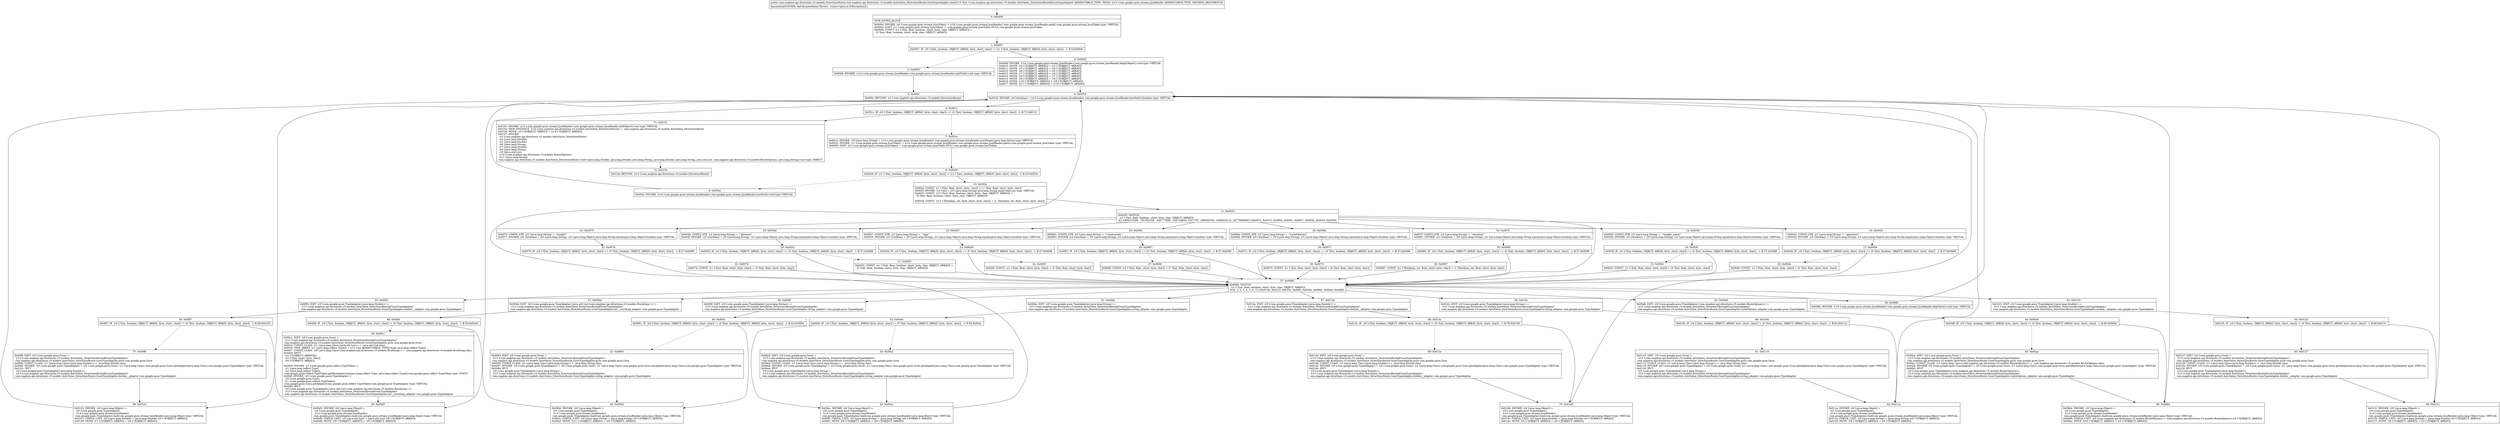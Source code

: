 digraph "CFG forcom.mapbox.api.directions.v5.models.AutoValue_DirectionsRoute.GsonTypeAdapter.read(Lcom\/google\/gson\/stream\/JsonReader;)Lcom\/mapbox\/api\/directions\/v5\/models\/DirectionsRoute;" {
Node_0 [shape=record,label="{0\:\ 0x0000|MTH_ENTER_BLOCK\l|0x0000: INVOKE  (r0 I:com.google.gson.stream.JsonToken) = (r14 I:com.google.gson.stream.JsonReader) com.google.gson.stream.JsonReader.peek():com.google.gson.stream.JsonToken type: VIRTUAL \l0x0004: SGET  (r1 I:com.google.gson.stream.JsonToken) =  com.google.gson.stream.JsonToken.NULL com.google.gson.stream.JsonToken \l0x0006: CONST  (r2 I:?[int, float, boolean, short, byte, char, OBJECT, ARRAY]) = \l  (0 ?[int, float, boolean, short, byte, char, OBJECT, ARRAY])\l \l}"];
Node_1 [shape=record,label="{1\:\ 0x0007|0x0007: IF  (r0 I:?[int, boolean, OBJECT, ARRAY, byte, short, char]) != (r1 I:?[int, boolean, OBJECT, ARRAY, byte, short, char])  \-\> B:4:0x000d \l}"];
Node_2 [shape=record,label="{2\:\ 0x0009|0x0009: INVOKE  (r14 I:com.google.gson.stream.JsonReader) com.google.gson.stream.JsonReader.nextNull():void type: VIRTUAL \l}"];
Node_3 [shape=record,label="{3\:\ 0x000c|0x000c: RETURN  (r2 I:com.mapbox.api.directions.v5.models.DirectionsRoute) \l}"];
Node_4 [shape=record,label="{4\:\ 0x000d|0x000d: INVOKE  (r14 I:com.google.gson.stream.JsonReader) com.google.gson.stream.JsonReader.beginObject():void type: VIRTUAL \l0x0010: MOVE  (r4 I:?[OBJECT, ARRAY]) = (r2 I:?[OBJECT, ARRAY]) \l0x0011: MOVE  (r5 I:?[OBJECT, ARRAY]) = (r4 I:?[OBJECT, ARRAY]) \l0x0012: MOVE  (r6 I:?[OBJECT, ARRAY]) = (r5 I:?[OBJECT, ARRAY]) \l0x0013: MOVE  (r7 I:?[OBJECT, ARRAY]) = (r6 I:?[OBJECT, ARRAY]) \l0x0014: MOVE  (r8 I:?[OBJECT, ARRAY]) = (r7 I:?[OBJECT, ARRAY]) \l0x0015: MOVE  (r9 I:?[OBJECT, ARRAY]) = (r8 I:?[OBJECT, ARRAY]) \l0x0016: MOVE  (r10 I:?[OBJECT, ARRAY]) = (r9 I:?[OBJECT, ARRAY]) \l0x0017: MOVE  (r11 I:?[OBJECT, ARRAY]) = (r10 I:?[OBJECT, ARRAY]) \l}"];
Node_5 [shape=record,label="{5\:\ 0x0018|0x0018: INVOKE  (r0 I:boolean) = (r14 I:com.google.gson.stream.JsonReader) com.google.gson.stream.JsonReader.hasNext():boolean type: VIRTUAL \l}"];
Node_6 [shape=record,label="{6\:\ 0x001c|0x001c: IF  (r0 I:?[int, boolean, OBJECT, ARRAY, byte, short, char]) == (0 ?[int, boolean, OBJECT, ARRAY, byte, short, char])  \-\> B:71:0x0151 \l}"];
Node_7 [shape=record,label="{7\:\ 0x001e|0x001e: INVOKE  (r0 I:java.lang.String) = (r14 I:com.google.gson.stream.JsonReader) com.google.gson.stream.JsonReader.nextName():java.lang.String type: VIRTUAL \l0x0022: INVOKE  (r1 I:com.google.gson.stream.JsonToken) = (r14 I:com.google.gson.stream.JsonReader) com.google.gson.stream.JsonReader.peek():com.google.gson.stream.JsonToken type: VIRTUAL \l0x0026: SGET  (r2 I:com.google.gson.stream.JsonToken) =  com.google.gson.stream.JsonToken.NULL com.google.gson.stream.JsonToken \l}"];
Node_8 [shape=record,label="{8\:\ 0x0028|0x0028: IF  (r1 I:?[int, boolean, OBJECT, ARRAY, byte, short, char]) != (r2 I:?[int, boolean, OBJECT, ARRAY, byte, short, char])  \-\> B:10:0x002e \l}"];
Node_9 [shape=record,label="{9\:\ 0x002a|0x002a: INVOKE  (r14 I:com.google.gson.stream.JsonReader) com.google.gson.stream.JsonReader.nextNull():void type: VIRTUAL \l}"];
Node_10 [shape=record,label="{10\:\ 0x002e|0x002e: CONST  (r1 I:?[int, float, short, byte, char]) = (\-1 ?[int, float, short, byte, char]) \l0x002f: INVOKE  (r2 I:int) = (r0 I:java.lang.String) java.lang.String.hashCode():int type: VIRTUAL \l0x0033: CONST  (r3 I:?[int, float, boolean, short, byte, char, OBJECT, ARRAY]) = \l  (0 ?[int, float, boolean, short, byte, char, OBJECT, ARRAY])\l \l0x0034: CONST  (r12 I:?[boolean, int, float, short, byte, char]) = (1 ?[boolean, int, float, short, byte, char]) \l}"];
Node_11 [shape=record,label="{11\:\ 0x0035|0x0035: SWITCH  \l  (r2 I:?[int, float, boolean, short, byte, char, OBJECT, ARRAY])\l k:[\-1992012396, \-791592328, \-445777899, \-264720852, 3317797, 288459765, 1846020210, 2077998066] t:[0x007f, 0x0075, 0x006b, 0x0061, 0x0057, 0x004d, 0x0043, 0x0039] \l}"];
Node_13 [shape=record,label="{13\:\ 0x0039|0x0039: CONST_STR  (r2 I:java.lang.String) =  \"weight_name\" \l0x003b: INVOKE  (r0 I:boolean) = (r0 I:java.lang.String), (r2 I:java.lang.Object) java.lang.String.equals(java.lang.Object):boolean type: VIRTUAL \l}"];
Node_14 [shape=record,label="{14\:\ 0x003f|0x003f: IF  (r0 I:?[int, boolean, OBJECT, ARRAY, byte, short, char]) == (0 ?[int, boolean, OBJECT, ARRAY, byte, short, char])  \-\> B:37:0x0088 \l}"];
Node_15 [shape=record,label="{15\:\ 0x0041|0x0041: CONST  (r1 I:?[int, float, short, byte, char]) = (4 ?[int, float, short, byte, char]) \l}"];
Node_16 [shape=record,label="{16\:\ 0x0043|0x0043: CONST_STR  (r2 I:java.lang.String) =  \"geometry\" \l0x0045: INVOKE  (r0 I:boolean) = (r0 I:java.lang.String), (r2 I:java.lang.Object) java.lang.String.equals(java.lang.Object):boolean type: VIRTUAL \l}"];
Node_17 [shape=record,label="{17\:\ 0x0049|0x0049: IF  (r0 I:?[int, boolean, OBJECT, ARRAY, byte, short, char]) == (0 ?[int, boolean, OBJECT, ARRAY, byte, short, char])  \-\> B:37:0x0088 \l}"];
Node_18 [shape=record,label="{18\:\ 0x004b|0x004b: CONST  (r1 I:?[int, float, short, byte, char]) = (2 ?[int, float, short, byte, char]) \l}"];
Node_19 [shape=record,label="{19\:\ 0x004d|0x004d: CONST_STR  (r2 I:java.lang.String) =  \"distance\" \l0x004f: INVOKE  (r0 I:boolean) = (r0 I:java.lang.String), (r2 I:java.lang.Object) java.lang.String.equals(java.lang.Object):boolean type: VIRTUAL \l}"];
Node_20 [shape=record,label="{20\:\ 0x0053|0x0053: IF  (r0 I:?[int, boolean, OBJECT, ARRAY, byte, short, char]) == (0 ?[int, boolean, OBJECT, ARRAY, byte, short, char])  \-\> B:37:0x0088 \l}"];
Node_21 [shape=record,label="{21\:\ 0x0055|0x0055: CONST  (r1 I:?[int, float, boolean, short, byte, char, OBJECT, ARRAY]) = \l  (0 ?[int, float, boolean, short, byte, char, OBJECT, ARRAY])\l \l}"];
Node_22 [shape=record,label="{22\:\ 0x0057|0x0057: CONST_STR  (r2 I:java.lang.String) =  \"legs\" \l0x0059: INVOKE  (r0 I:boolean) = (r0 I:java.lang.String), (r2 I:java.lang.Object) java.lang.String.equals(java.lang.Object):boolean type: VIRTUAL \l}"];
Node_23 [shape=record,label="{23\:\ 0x005d|0x005d: IF  (r0 I:?[int, boolean, OBJECT, ARRAY, byte, short, char]) == (0 ?[int, boolean, OBJECT, ARRAY, byte, short, char])  \-\> B:37:0x0088 \l}"];
Node_24 [shape=record,label="{24\:\ 0x005f|0x005f: CONST  (r1 I:?[int, float, short, byte, char]) = (5 ?[int, float, short, byte, char]) \l}"];
Node_25 [shape=record,label="{25\:\ 0x0061|0x0061: CONST_STR  (r2 I:java.lang.String) =  \"voiceLocale\" \l0x0063: INVOKE  (r0 I:boolean) = (r0 I:java.lang.String), (r2 I:java.lang.Object) java.lang.String.equals(java.lang.Object):boolean type: VIRTUAL \l}"];
Node_26 [shape=record,label="{26\:\ 0x0067|0x0067: IF  (r0 I:?[int, boolean, OBJECT, ARRAY, byte, short, char]) == (0 ?[int, boolean, OBJECT, ARRAY, byte, short, char])  \-\> B:37:0x0088 \l}"];
Node_27 [shape=record,label="{27\:\ 0x0069|0x0069: CONST  (r1 I:?[int, float, short, byte, char]) = (7 ?[int, float, short, byte, char]) \l}"];
Node_28 [shape=record,label="{28\:\ 0x006b|0x006b: CONST_STR  (r2 I:java.lang.String) =  \"routeOptions\" \l0x006d: INVOKE  (r0 I:boolean) = (r0 I:java.lang.String), (r2 I:java.lang.Object) java.lang.String.equals(java.lang.Object):boolean type: VIRTUAL \l}"];
Node_29 [shape=record,label="{29\:\ 0x0071|0x0071: IF  (r0 I:?[int, boolean, OBJECT, ARRAY, byte, short, char]) == (0 ?[int, boolean, OBJECT, ARRAY, byte, short, char])  \-\> B:37:0x0088 \l}"];
Node_30 [shape=record,label="{30\:\ 0x0073|0x0073: CONST  (r1 I:?[int, float, short, byte, char]) = (6 ?[int, float, short, byte, char]) \l}"];
Node_31 [shape=record,label="{31\:\ 0x0075|0x0075: CONST_STR  (r2 I:java.lang.String) =  \"weight\" \l0x0077: INVOKE  (r0 I:boolean) = (r0 I:java.lang.String), (r2 I:java.lang.Object) java.lang.String.equals(java.lang.Object):boolean type: VIRTUAL \l}"];
Node_32 [shape=record,label="{32\:\ 0x007b|0x007b: IF  (r0 I:?[int, boolean, OBJECT, ARRAY, byte, short, char]) == (0 ?[int, boolean, OBJECT, ARRAY, byte, short, char])  \-\> B:37:0x0088 \l}"];
Node_33 [shape=record,label="{33\:\ 0x007d|0x007d: CONST  (r1 I:?[int, float, short, byte, char]) = (3 ?[int, float, short, byte, char]) \l}"];
Node_34 [shape=record,label="{34\:\ 0x007f|0x007f: CONST_STR  (r2 I:java.lang.String) =  \"duration\" \l0x0081: INVOKE  (r0 I:boolean) = (r0 I:java.lang.String), (r2 I:java.lang.Object) java.lang.String.equals(java.lang.Object):boolean type: VIRTUAL \l}"];
Node_35 [shape=record,label="{35\:\ 0x0085|0x0085: IF  (r0 I:?[int, boolean, OBJECT, ARRAY, byte, short, char]) == (0 ?[int, boolean, OBJECT, ARRAY, byte, short, char])  \-\> B:37:0x0088 \l}"];
Node_36 [shape=record,label="{36\:\ 0x0087|0x0087: CONST  (r1 I:?[boolean, int, float, short, byte, char]) = (1 ?[boolean, int, float, short, byte, char]) \l}"];
Node_37 [shape=record,label="{37\:\ 0x0088|0x0088: SWITCH  \l  (r1 I:?[int, float, boolean, short, byte, char, OBJECT, ARRAY])\l k:[0, 1, 2, 3, 4, 5, 6, 7] t:[0x013a, 0x0123, 0x010c, 0x00f5, 0x00de, 0x00bd, 0x00a6, 0x008f] \l}"];
Node_38 [shape=record,label="{38\:\ 0x008b|0x008b: INVOKE  (r14 I:com.google.gson.stream.JsonReader) com.google.gson.stream.JsonReader.skipValue():void type: VIRTUAL \l}"];
Node_39 [shape=record,label="{39\:\ 0x008f|0x008f: IGET  (r0 I:com.google.gson.TypeAdapter\<java.lang.String\>) = \l  (r13 I:com.mapbox.api.directions.v5.models.AutoValue_DirectionsRoute$GsonTypeAdapter)\l com.mapbox.api.directions.v5.models.AutoValue_DirectionsRoute.GsonTypeAdapter.string_adapter com.google.gson.TypeAdapter \l}"];
Node_40 [shape=record,label="{40\:\ 0x0091|0x0091: IF  (r0 I:?[int, boolean, OBJECT, ARRAY, byte, short, char]) != (0 ?[int, boolean, OBJECT, ARRAY, byte, short, char])  \-\> B:42:0x009d \l}"];
Node_41 [shape=record,label="{41\:\ 0x0093|0x0093: IGET  (r0 I:com.google.gson.Gson) = \l  (r13 I:com.mapbox.api.directions.v5.models.AutoValue_DirectionsRoute$GsonTypeAdapter)\l com.mapbox.api.directions.v5.models.AutoValue_DirectionsRoute.GsonTypeAdapter.gson com.google.gson.Gson \l0x0095: CONST_CLASS  (r1 I:java.lang.Class\<java.lang.String\>) =  java.lang.String.class \l0x0097: INVOKE  (r0 I:com.google.gson.TypeAdapter) = (r0 I:com.google.gson.Gson), (r1 I:java.lang.Class) com.google.gson.Gson.getAdapter(java.lang.Class):com.google.gson.TypeAdapter type: VIRTUAL \l0x009b: IPUT  \l  (r0 I:com.google.gson.TypeAdapter\<java.lang.String\>)\l  (r13 I:com.mapbox.api.directions.v5.models.AutoValue_DirectionsRoute$GsonTypeAdapter)\l com.mapbox.api.directions.v5.models.AutoValue_DirectionsRoute.GsonTypeAdapter.string_adapter com.google.gson.TypeAdapter \l}"];
Node_42 [shape=record,label="{42\:\ 0x009d|0x009d: INVOKE  (r0 I:java.lang.Object) = \l  (r0 I:com.google.gson.TypeAdapter)\l  (r14 I:com.google.gson.stream.JsonReader)\l com.google.gson.TypeAdapter.read(com.google.gson.stream.JsonReader):java.lang.Object type: VIRTUAL \l0x00a1: CHECK_CAST  (r0 I:java.lang.String) = (java.lang.String) (r0 I:?[OBJECT, ARRAY]) \l0x00a3: MOVE  (r11 I:?[OBJECT, ARRAY]) = (r0 I:?[OBJECT, ARRAY]) \l}"];
Node_43 [shape=record,label="{43\:\ 0x00a6|0x00a6: IGET  (r0 I:com.google.gson.TypeAdapter\<com.mapbox.api.directions.v5.models.RouteOptions\>) = \l  (r13 I:com.mapbox.api.directions.v5.models.AutoValue_DirectionsRoute$GsonTypeAdapter)\l com.mapbox.api.directions.v5.models.AutoValue_DirectionsRoute.GsonTypeAdapter.routeOptions_adapter com.google.gson.TypeAdapter \l}"];
Node_44 [shape=record,label="{44\:\ 0x00a8|0x00a8: IF  (r0 I:?[int, boolean, OBJECT, ARRAY, byte, short, char]) != (0 ?[int, boolean, OBJECT, ARRAY, byte, short, char])  \-\> B:46:0x00b4 \l}"];
Node_45 [shape=record,label="{45\:\ 0x00aa|0x00aa: IGET  (r0 I:com.google.gson.Gson) = \l  (r13 I:com.mapbox.api.directions.v5.models.AutoValue_DirectionsRoute$GsonTypeAdapter)\l com.mapbox.api.directions.v5.models.AutoValue_DirectionsRoute.GsonTypeAdapter.gson com.google.gson.Gson \l0x00ac: CONST_CLASS  (r1 I:java.lang.Class\<com.mapbox.api.directions.v5.models.RouteOptions\>) =  com.mapbox.api.directions.v5.models.RouteOptions.class \l0x00ae: INVOKE  (r0 I:com.google.gson.TypeAdapter) = (r0 I:com.google.gson.Gson), (r1 I:java.lang.Class) com.google.gson.Gson.getAdapter(java.lang.Class):com.google.gson.TypeAdapter type: VIRTUAL \l0x00b2: IPUT  \l  (r0 I:com.google.gson.TypeAdapter\<com.mapbox.api.directions.v5.models.RouteOptions\>)\l  (r13 I:com.mapbox.api.directions.v5.models.AutoValue_DirectionsRoute$GsonTypeAdapter)\l com.mapbox.api.directions.v5.models.AutoValue_DirectionsRoute.GsonTypeAdapter.routeOptions_adapter com.google.gson.TypeAdapter \l}"];
Node_46 [shape=record,label="{46\:\ 0x00b4|0x00b4: INVOKE  (r0 I:java.lang.Object) = \l  (r0 I:com.google.gson.TypeAdapter)\l  (r14 I:com.google.gson.stream.JsonReader)\l com.google.gson.TypeAdapter.read(com.google.gson.stream.JsonReader):java.lang.Object type: VIRTUAL \l0x00b8: CHECK_CAST  (r0 I:com.mapbox.api.directions.v5.models.RouteOptions) = (com.mapbox.api.directions.v5.models.RouteOptions) (r0 I:?[OBJECT, ARRAY]) \l0x00ba: MOVE  (r10 I:?[OBJECT, ARRAY]) = (r0 I:?[OBJECT, ARRAY]) \l}"];
Node_47 [shape=record,label="{47\:\ 0x00bd|0x00bd: IGET  (r0 I:com.google.gson.TypeAdapter\<java.util.List\<com.mapbox.api.directions.v5.models.RouteLeg\>\>) = \l  (r13 I:com.mapbox.api.directions.v5.models.AutoValue_DirectionsRoute$GsonTypeAdapter)\l com.mapbox.api.directions.v5.models.AutoValue_DirectionsRoute.GsonTypeAdapter.list__routeLeg_adapter com.google.gson.TypeAdapter \l}"];
Node_48 [shape=record,label="{48\:\ 0x00bf|0x00bf: IF  (r0 I:?[int, boolean, OBJECT, ARRAY, byte, short, char]) != (0 ?[int, boolean, OBJECT, ARRAY, byte, short, char])  \-\> B:50:0x00d5 \l}"];
Node_49 [shape=record,label="{49\:\ 0x00c1|0x00c1: IGET  (r0 I:com.google.gson.Gson) = \l  (r13 I:com.mapbox.api.directions.v5.models.AutoValue_DirectionsRoute$GsonTypeAdapter)\l com.mapbox.api.directions.v5.models.AutoValue_DirectionsRoute.GsonTypeAdapter.gson com.google.gson.Gson \l0x00c3: CONST_CLASS  (r1 I:java.lang.Class\<java.util.List\>) =  java.util.List.class \l0x00c5: NEW_ARRAY  (r2 I:java.lang.reflect.Type[]) = (r12 I:int A[IMMUTABLE_TYPE]) type: java.lang.reflect.Type[] \l0x00c7: CONST_CLASS  (r9 I:java.lang.Class\<com.mapbox.api.directions.v5.models.RouteLeg\>) =  com.mapbox.api.directions.v5.models.RouteLeg.class \l0x00c9: APUT  \l  (r2 I:?[OBJECT, ARRAY][])\l  (r3 I:?[int, short, byte, char])\l  (r9 I:?[OBJECT, ARRAY])\l \l0x00cb: INVOKE  (r1 I:com.google.gson.reflect.TypeToken) = \l  (r1 I:java.lang.reflect.Type)\l  (r2 I:java.lang.reflect.Type[])\l com.google.gson.reflect.TypeToken.getParameterized(java.lang.reflect.Type, java.lang.reflect.Type[]):com.google.gson.reflect.TypeToken type: STATIC \l0x00cf: INVOKE  (r0 I:com.google.gson.TypeAdapter) = \l  (r0 I:com.google.gson.Gson)\l  (r1 I:com.google.gson.reflect.TypeToken)\l com.google.gson.Gson.getAdapter(com.google.gson.reflect.TypeToken):com.google.gson.TypeAdapter type: VIRTUAL \l0x00d3: IPUT  \l  (r0 I:com.google.gson.TypeAdapter\<java.util.List\<com.mapbox.api.directions.v5.models.RouteLeg\>\>)\l  (r13 I:com.mapbox.api.directions.v5.models.AutoValue_DirectionsRoute$GsonTypeAdapter)\l com.mapbox.api.directions.v5.models.AutoValue_DirectionsRoute.GsonTypeAdapter.list__routeLeg_adapter com.google.gson.TypeAdapter \l}"];
Node_50 [shape=record,label="{50\:\ 0x00d5|0x00d5: INVOKE  (r0 I:java.lang.Object) = \l  (r0 I:com.google.gson.TypeAdapter)\l  (r14 I:com.google.gson.stream.JsonReader)\l com.google.gson.TypeAdapter.read(com.google.gson.stream.JsonReader):java.lang.Object type: VIRTUAL \l0x00d9: CHECK_CAST  (r0 I:java.util.List) = (java.util.List) (r0 I:?[OBJECT, ARRAY]) \l0x00db: MOVE  (r9 I:?[OBJECT, ARRAY]) = (r0 I:?[OBJECT, ARRAY]) \l}"];
Node_51 [shape=record,label="{51\:\ 0x00de|0x00de: IGET  (r0 I:com.google.gson.TypeAdapter\<java.lang.String\>) = \l  (r13 I:com.mapbox.api.directions.v5.models.AutoValue_DirectionsRoute$GsonTypeAdapter)\l com.mapbox.api.directions.v5.models.AutoValue_DirectionsRoute.GsonTypeAdapter.string_adapter com.google.gson.TypeAdapter \l}"];
Node_52 [shape=record,label="{52\:\ 0x00e0|0x00e0: IF  (r0 I:?[int, boolean, OBJECT, ARRAY, byte, short, char]) != (0 ?[int, boolean, OBJECT, ARRAY, byte, short, char])  \-\> B:54:0x00ec \l}"];
Node_53 [shape=record,label="{53\:\ 0x00e2|0x00e2: IGET  (r0 I:com.google.gson.Gson) = \l  (r13 I:com.mapbox.api.directions.v5.models.AutoValue_DirectionsRoute$GsonTypeAdapter)\l com.mapbox.api.directions.v5.models.AutoValue_DirectionsRoute.GsonTypeAdapter.gson com.google.gson.Gson \l0x00e4: CONST_CLASS  (r1 I:java.lang.Class\<java.lang.String\>) =  java.lang.String.class \l0x00e6: INVOKE  (r0 I:com.google.gson.TypeAdapter) = (r0 I:com.google.gson.Gson), (r1 I:java.lang.Class) com.google.gson.Gson.getAdapter(java.lang.Class):com.google.gson.TypeAdapter type: VIRTUAL \l0x00ea: IPUT  \l  (r0 I:com.google.gson.TypeAdapter\<java.lang.String\>)\l  (r13 I:com.mapbox.api.directions.v5.models.AutoValue_DirectionsRoute$GsonTypeAdapter)\l com.mapbox.api.directions.v5.models.AutoValue_DirectionsRoute.GsonTypeAdapter.string_adapter com.google.gson.TypeAdapter \l}"];
Node_54 [shape=record,label="{54\:\ 0x00ec|0x00ec: INVOKE  (r0 I:java.lang.Object) = \l  (r0 I:com.google.gson.TypeAdapter)\l  (r14 I:com.google.gson.stream.JsonReader)\l com.google.gson.TypeAdapter.read(com.google.gson.stream.JsonReader):java.lang.Object type: VIRTUAL \l0x00f0: CHECK_CAST  (r0 I:java.lang.String) = (java.lang.String) (r0 I:?[OBJECT, ARRAY]) \l0x00f2: MOVE  (r8 I:?[OBJECT, ARRAY]) = (r0 I:?[OBJECT, ARRAY]) \l}"];
Node_55 [shape=record,label="{55\:\ 0x00f5|0x00f5: IGET  (r0 I:com.google.gson.TypeAdapter\<java.lang.Double\>) = \l  (r13 I:com.mapbox.api.directions.v5.models.AutoValue_DirectionsRoute$GsonTypeAdapter)\l com.mapbox.api.directions.v5.models.AutoValue_DirectionsRoute.GsonTypeAdapter.double__adapter com.google.gson.TypeAdapter \l}"];
Node_56 [shape=record,label="{56\:\ 0x00f7|0x00f7: IF  (r0 I:?[int, boolean, OBJECT, ARRAY, byte, short, char]) != (0 ?[int, boolean, OBJECT, ARRAY, byte, short, char])  \-\> B:58:0x0103 \l}"];
Node_57 [shape=record,label="{57\:\ 0x00f9|0x00f9: IGET  (r0 I:com.google.gson.Gson) = \l  (r13 I:com.mapbox.api.directions.v5.models.AutoValue_DirectionsRoute$GsonTypeAdapter)\l com.mapbox.api.directions.v5.models.AutoValue_DirectionsRoute.GsonTypeAdapter.gson com.google.gson.Gson \l0x00fb: CONST_CLASS  (r1 I:java.lang.Class\<java.lang.Double\>) =  java.lang.Double.class \l0x00fd: INVOKE  (r0 I:com.google.gson.TypeAdapter) = (r0 I:com.google.gson.Gson), (r1 I:java.lang.Class) com.google.gson.Gson.getAdapter(java.lang.Class):com.google.gson.TypeAdapter type: VIRTUAL \l0x0101: IPUT  \l  (r0 I:com.google.gson.TypeAdapter\<java.lang.Double\>)\l  (r13 I:com.mapbox.api.directions.v5.models.AutoValue_DirectionsRoute$GsonTypeAdapter)\l com.mapbox.api.directions.v5.models.AutoValue_DirectionsRoute.GsonTypeAdapter.double__adapter com.google.gson.TypeAdapter \l}"];
Node_58 [shape=record,label="{58\:\ 0x0103|0x0103: INVOKE  (r0 I:java.lang.Object) = \l  (r0 I:com.google.gson.TypeAdapter)\l  (r14 I:com.google.gson.stream.JsonReader)\l com.google.gson.TypeAdapter.read(com.google.gson.stream.JsonReader):java.lang.Object type: VIRTUAL \l0x0107: CHECK_CAST  (r0 I:java.lang.Double) = (java.lang.Double) (r0 I:?[OBJECT, ARRAY]) \l0x0109: MOVE  (r7 I:?[OBJECT, ARRAY]) = (r0 I:?[OBJECT, ARRAY]) \l}"];
Node_59 [shape=record,label="{59\:\ 0x010c|0x010c: IGET  (r0 I:com.google.gson.TypeAdapter\<java.lang.String\>) = \l  (r13 I:com.mapbox.api.directions.v5.models.AutoValue_DirectionsRoute$GsonTypeAdapter)\l com.mapbox.api.directions.v5.models.AutoValue_DirectionsRoute.GsonTypeAdapter.string_adapter com.google.gson.TypeAdapter \l}"];
Node_60 [shape=record,label="{60\:\ 0x010e|0x010e: IF  (r0 I:?[int, boolean, OBJECT, ARRAY, byte, short, char]) != (0 ?[int, boolean, OBJECT, ARRAY, byte, short, char])  \-\> B:62:0x011a \l}"];
Node_61 [shape=record,label="{61\:\ 0x0110|0x0110: IGET  (r0 I:com.google.gson.Gson) = \l  (r13 I:com.mapbox.api.directions.v5.models.AutoValue_DirectionsRoute$GsonTypeAdapter)\l com.mapbox.api.directions.v5.models.AutoValue_DirectionsRoute.GsonTypeAdapter.gson com.google.gson.Gson \l0x0112: CONST_CLASS  (r1 I:java.lang.Class\<java.lang.String\>) =  java.lang.String.class \l0x0114: INVOKE  (r0 I:com.google.gson.TypeAdapter) = (r0 I:com.google.gson.Gson), (r1 I:java.lang.Class) com.google.gson.Gson.getAdapter(java.lang.Class):com.google.gson.TypeAdapter type: VIRTUAL \l0x0118: IPUT  \l  (r0 I:com.google.gson.TypeAdapter\<java.lang.String\>)\l  (r13 I:com.mapbox.api.directions.v5.models.AutoValue_DirectionsRoute$GsonTypeAdapter)\l com.mapbox.api.directions.v5.models.AutoValue_DirectionsRoute.GsonTypeAdapter.string_adapter com.google.gson.TypeAdapter \l}"];
Node_62 [shape=record,label="{62\:\ 0x011a|0x011a: INVOKE  (r0 I:java.lang.Object) = \l  (r0 I:com.google.gson.TypeAdapter)\l  (r14 I:com.google.gson.stream.JsonReader)\l com.google.gson.TypeAdapter.read(com.google.gson.stream.JsonReader):java.lang.Object type: VIRTUAL \l0x011e: CHECK_CAST  (r0 I:java.lang.String) = (java.lang.String) (r0 I:?[OBJECT, ARRAY]) \l0x0120: MOVE  (r6 I:?[OBJECT, ARRAY]) = (r0 I:?[OBJECT, ARRAY]) \l}"];
Node_63 [shape=record,label="{63\:\ 0x0123|0x0123: IGET  (r0 I:com.google.gson.TypeAdapter\<java.lang.Double\>) = \l  (r13 I:com.mapbox.api.directions.v5.models.AutoValue_DirectionsRoute$GsonTypeAdapter)\l com.mapbox.api.directions.v5.models.AutoValue_DirectionsRoute.GsonTypeAdapter.double__adapter com.google.gson.TypeAdapter \l}"];
Node_64 [shape=record,label="{64\:\ 0x0125|0x0125: IF  (r0 I:?[int, boolean, OBJECT, ARRAY, byte, short, char]) != (0 ?[int, boolean, OBJECT, ARRAY, byte, short, char])  \-\> B:66:0x0131 \l}"];
Node_65 [shape=record,label="{65\:\ 0x0127|0x0127: IGET  (r0 I:com.google.gson.Gson) = \l  (r13 I:com.mapbox.api.directions.v5.models.AutoValue_DirectionsRoute$GsonTypeAdapter)\l com.mapbox.api.directions.v5.models.AutoValue_DirectionsRoute.GsonTypeAdapter.gson com.google.gson.Gson \l0x0129: CONST_CLASS  (r1 I:java.lang.Class\<java.lang.Double\>) =  java.lang.Double.class \l0x012b: INVOKE  (r0 I:com.google.gson.TypeAdapter) = (r0 I:com.google.gson.Gson), (r1 I:java.lang.Class) com.google.gson.Gson.getAdapter(java.lang.Class):com.google.gson.TypeAdapter type: VIRTUAL \l0x012f: IPUT  \l  (r0 I:com.google.gson.TypeAdapter\<java.lang.Double\>)\l  (r13 I:com.mapbox.api.directions.v5.models.AutoValue_DirectionsRoute$GsonTypeAdapter)\l com.mapbox.api.directions.v5.models.AutoValue_DirectionsRoute.GsonTypeAdapter.double__adapter com.google.gson.TypeAdapter \l}"];
Node_66 [shape=record,label="{66\:\ 0x0131|0x0131: INVOKE  (r0 I:java.lang.Object) = \l  (r0 I:com.google.gson.TypeAdapter)\l  (r14 I:com.google.gson.stream.JsonReader)\l com.google.gson.TypeAdapter.read(com.google.gson.stream.JsonReader):java.lang.Object type: VIRTUAL \l0x0135: CHECK_CAST  (r0 I:java.lang.Double) = (java.lang.Double) (r0 I:?[OBJECT, ARRAY]) \l0x0137: MOVE  (r5 I:?[OBJECT, ARRAY]) = (r0 I:?[OBJECT, ARRAY]) \l}"];
Node_67 [shape=record,label="{67\:\ 0x013a|0x013a: IGET  (r0 I:com.google.gson.TypeAdapter\<java.lang.Double\>) = \l  (r13 I:com.mapbox.api.directions.v5.models.AutoValue_DirectionsRoute$GsonTypeAdapter)\l com.mapbox.api.directions.v5.models.AutoValue_DirectionsRoute.GsonTypeAdapter.double__adapter com.google.gson.TypeAdapter \l}"];
Node_68 [shape=record,label="{68\:\ 0x013c|0x013c: IF  (r0 I:?[int, boolean, OBJECT, ARRAY, byte, short, char]) != (0 ?[int, boolean, OBJECT, ARRAY, byte, short, char])  \-\> B:70:0x0148 \l}"];
Node_69 [shape=record,label="{69\:\ 0x013e|0x013e: IGET  (r0 I:com.google.gson.Gson) = \l  (r13 I:com.mapbox.api.directions.v5.models.AutoValue_DirectionsRoute$GsonTypeAdapter)\l com.mapbox.api.directions.v5.models.AutoValue_DirectionsRoute.GsonTypeAdapter.gson com.google.gson.Gson \l0x0140: CONST_CLASS  (r1 I:java.lang.Class\<java.lang.Double\>) =  java.lang.Double.class \l0x0142: INVOKE  (r0 I:com.google.gson.TypeAdapter) = (r0 I:com.google.gson.Gson), (r1 I:java.lang.Class) com.google.gson.Gson.getAdapter(java.lang.Class):com.google.gson.TypeAdapter type: VIRTUAL \l0x0146: IPUT  \l  (r0 I:com.google.gson.TypeAdapter\<java.lang.Double\>)\l  (r13 I:com.mapbox.api.directions.v5.models.AutoValue_DirectionsRoute$GsonTypeAdapter)\l com.mapbox.api.directions.v5.models.AutoValue_DirectionsRoute.GsonTypeAdapter.double__adapter com.google.gson.TypeAdapter \l}"];
Node_70 [shape=record,label="{70\:\ 0x0148|0x0148: INVOKE  (r0 I:java.lang.Object) = \l  (r0 I:com.google.gson.TypeAdapter)\l  (r14 I:com.google.gson.stream.JsonReader)\l com.google.gson.TypeAdapter.read(com.google.gson.stream.JsonReader):java.lang.Object type: VIRTUAL \l0x014c: CHECK_CAST  (r0 I:java.lang.Double) = (java.lang.Double) (r0 I:?[OBJECT, ARRAY]) \l0x014e: MOVE  (r4 I:?[OBJECT, ARRAY]) = (r0 I:?[OBJECT, ARRAY]) \l}"];
Node_71 [shape=record,label="{71\:\ 0x0151|0x0151: INVOKE  (r14 I:com.google.gson.stream.JsonReader) com.google.gson.stream.JsonReader.endObject():void type: VIRTUAL \l0x0154: NEW_INSTANCE  (r14 I:com.mapbox.api.directions.v5.models.AutoValue_DirectionsRoute) =  com.mapbox.api.directions.v5.models.AutoValue_DirectionsRoute \l0x0156: MOVE  (r3 I:?[OBJECT, ARRAY]) = (r14 I:?[OBJECT, ARRAY]) \l0x0157: INVOKE  \l  (r3 I:com.mapbox.api.directions.v5.models.AutoValue_DirectionsRoute)\l  (r4 I:java.lang.Double)\l  (r5 I:java.lang.Double)\l  (r6 I:java.lang.String)\l  (r7 I:java.lang.Double)\l  (r8 I:java.lang.String)\l  (r9 I:java.util.List)\l  (r10 I:com.mapbox.api.directions.v5.models.RouteOptions)\l  (r11 I:java.lang.String)\l com.mapbox.api.directions.v5.models.AutoValue_DirectionsRoute.\<init\>(java.lang.Double, java.lang.Double, java.lang.String, java.lang.Double, java.lang.String, java.util.List, com.mapbox.api.directions.v5.models.RouteOptions, java.lang.String):void type: DIRECT \l}"];
Node_72 [shape=record,label="{72\:\ 0x015a|0x015a: RETURN  (r14 I:com.mapbox.api.directions.v5.models.DirectionsRoute) \l}"];
MethodNode[shape=record,label="{public com.mapbox.api.directions.v5.models.DirectionsRoute com.mapbox.api.directions.v5.models.AutoValue_DirectionsRoute.GsonTypeAdapter.read((r13 'this' I:com.mapbox.api.directions.v5.models.AutoValue_DirectionsRoute$GsonTypeAdapter A[IMMUTABLE_TYPE, THIS]), (r14 I:com.google.gson.stream.JsonReader A[IMMUTABLE_TYPE, METHOD_ARGUMENT]))  | Annotation[SYSTEM, dalvik.annotation.Throws, \{value=[java.io.IOException]\}]\l}"];
MethodNode -> Node_0;
Node_0 -> Node_1;
Node_1 -> Node_2[style=dashed];
Node_1 -> Node_4;
Node_2 -> Node_3;
Node_4 -> Node_5;
Node_5 -> Node_6;
Node_6 -> Node_7[style=dashed];
Node_6 -> Node_71;
Node_7 -> Node_8;
Node_8 -> Node_9[style=dashed];
Node_8 -> Node_10;
Node_9 -> Node_5;
Node_10 -> Node_11;
Node_11 -> Node_13;
Node_11 -> Node_16;
Node_11 -> Node_19;
Node_11 -> Node_22;
Node_11 -> Node_25;
Node_11 -> Node_28;
Node_11 -> Node_31;
Node_11 -> Node_34;
Node_11 -> Node_37;
Node_13 -> Node_14;
Node_14 -> Node_15[style=dashed];
Node_14 -> Node_37;
Node_15 -> Node_37;
Node_16 -> Node_17;
Node_17 -> Node_18[style=dashed];
Node_17 -> Node_37;
Node_18 -> Node_37;
Node_19 -> Node_20;
Node_20 -> Node_21[style=dashed];
Node_20 -> Node_37;
Node_21 -> Node_37;
Node_22 -> Node_23;
Node_23 -> Node_24[style=dashed];
Node_23 -> Node_37;
Node_24 -> Node_37;
Node_25 -> Node_26;
Node_26 -> Node_27[style=dashed];
Node_26 -> Node_37;
Node_27 -> Node_37;
Node_28 -> Node_29;
Node_29 -> Node_30[style=dashed];
Node_29 -> Node_37;
Node_30 -> Node_37;
Node_31 -> Node_32;
Node_32 -> Node_33[style=dashed];
Node_32 -> Node_37;
Node_33 -> Node_37;
Node_34 -> Node_35;
Node_35 -> Node_36[style=dashed];
Node_35 -> Node_37;
Node_36 -> Node_37;
Node_37 -> Node_38;
Node_37 -> Node_39;
Node_37 -> Node_43;
Node_37 -> Node_47;
Node_37 -> Node_51;
Node_37 -> Node_55;
Node_37 -> Node_59;
Node_37 -> Node_63;
Node_37 -> Node_67;
Node_38 -> Node_5;
Node_39 -> Node_40;
Node_40 -> Node_41[style=dashed];
Node_40 -> Node_42;
Node_41 -> Node_42;
Node_42 -> Node_5;
Node_43 -> Node_44;
Node_44 -> Node_45[style=dashed];
Node_44 -> Node_46;
Node_45 -> Node_46;
Node_46 -> Node_5;
Node_47 -> Node_48;
Node_48 -> Node_49[style=dashed];
Node_48 -> Node_50;
Node_49 -> Node_50;
Node_50 -> Node_5;
Node_51 -> Node_52;
Node_52 -> Node_53[style=dashed];
Node_52 -> Node_54;
Node_53 -> Node_54;
Node_54 -> Node_5;
Node_55 -> Node_56;
Node_56 -> Node_57[style=dashed];
Node_56 -> Node_58;
Node_57 -> Node_58;
Node_58 -> Node_5;
Node_59 -> Node_60;
Node_60 -> Node_61[style=dashed];
Node_60 -> Node_62;
Node_61 -> Node_62;
Node_62 -> Node_5;
Node_63 -> Node_64;
Node_64 -> Node_65[style=dashed];
Node_64 -> Node_66;
Node_65 -> Node_66;
Node_66 -> Node_5;
Node_67 -> Node_68;
Node_68 -> Node_69[style=dashed];
Node_68 -> Node_70;
Node_69 -> Node_70;
Node_70 -> Node_5;
Node_71 -> Node_72;
}

